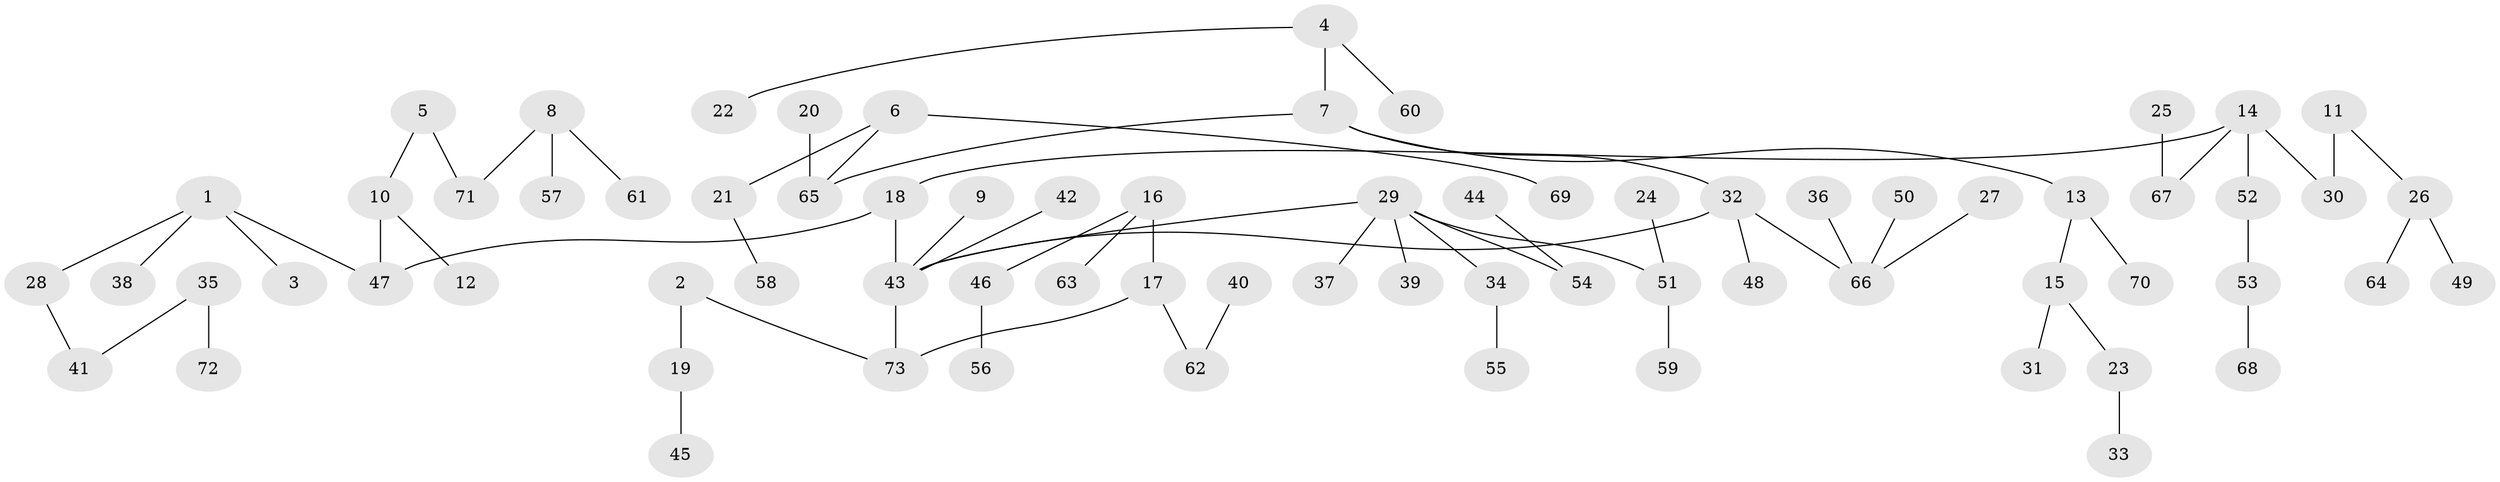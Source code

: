 // original degree distribution, {6: 0.006896551724137931, 7: 0.006896551724137931, 4: 0.06206896551724138, 1: 0.4827586206896552, 2: 0.25517241379310346, 5: 0.04827586206896552, 3: 0.13793103448275862}
// Generated by graph-tools (version 1.1) at 2025/02/03/09/25 03:02:17]
// undirected, 73 vertices, 72 edges
graph export_dot {
graph [start="1"]
  node [color=gray90,style=filled];
  1;
  2;
  3;
  4;
  5;
  6;
  7;
  8;
  9;
  10;
  11;
  12;
  13;
  14;
  15;
  16;
  17;
  18;
  19;
  20;
  21;
  22;
  23;
  24;
  25;
  26;
  27;
  28;
  29;
  30;
  31;
  32;
  33;
  34;
  35;
  36;
  37;
  38;
  39;
  40;
  41;
  42;
  43;
  44;
  45;
  46;
  47;
  48;
  49;
  50;
  51;
  52;
  53;
  54;
  55;
  56;
  57;
  58;
  59;
  60;
  61;
  62;
  63;
  64;
  65;
  66;
  67;
  68;
  69;
  70;
  71;
  72;
  73;
  1 -- 3 [weight=1.0];
  1 -- 28 [weight=1.0];
  1 -- 38 [weight=1.0];
  1 -- 47 [weight=1.0];
  2 -- 19 [weight=1.0];
  2 -- 73 [weight=1.0];
  4 -- 7 [weight=1.0];
  4 -- 22 [weight=1.0];
  4 -- 60 [weight=1.0];
  5 -- 10 [weight=1.0];
  5 -- 71 [weight=1.0];
  6 -- 21 [weight=1.0];
  6 -- 65 [weight=1.0];
  6 -- 69 [weight=1.0];
  7 -- 13 [weight=1.0];
  7 -- 32 [weight=1.0];
  7 -- 65 [weight=1.0];
  8 -- 57 [weight=1.0];
  8 -- 61 [weight=1.0];
  8 -- 71 [weight=1.0];
  9 -- 43 [weight=1.0];
  10 -- 12 [weight=1.0];
  10 -- 47 [weight=1.0];
  11 -- 26 [weight=1.0];
  11 -- 30 [weight=1.0];
  13 -- 15 [weight=1.0];
  13 -- 70 [weight=1.0];
  14 -- 18 [weight=1.0];
  14 -- 30 [weight=1.0];
  14 -- 52 [weight=1.0];
  14 -- 67 [weight=1.0];
  15 -- 23 [weight=1.0];
  15 -- 31 [weight=1.0];
  16 -- 17 [weight=1.0];
  16 -- 46 [weight=1.0];
  16 -- 63 [weight=1.0];
  17 -- 62 [weight=1.0];
  17 -- 73 [weight=1.0];
  18 -- 43 [weight=1.0];
  18 -- 47 [weight=1.0];
  19 -- 45 [weight=1.0];
  20 -- 65 [weight=1.0];
  21 -- 58 [weight=1.0];
  23 -- 33 [weight=1.0];
  24 -- 51 [weight=1.0];
  25 -- 67 [weight=1.0];
  26 -- 49 [weight=1.0];
  26 -- 64 [weight=1.0];
  27 -- 66 [weight=1.0];
  28 -- 41 [weight=1.0];
  29 -- 34 [weight=1.0];
  29 -- 37 [weight=1.0];
  29 -- 39 [weight=1.0];
  29 -- 43 [weight=1.0];
  29 -- 51 [weight=1.0];
  29 -- 54 [weight=1.0];
  32 -- 43 [weight=1.0];
  32 -- 48 [weight=1.0];
  32 -- 66 [weight=1.0];
  34 -- 55 [weight=1.0];
  35 -- 41 [weight=1.0];
  35 -- 72 [weight=1.0];
  36 -- 66 [weight=1.0];
  40 -- 62 [weight=1.0];
  42 -- 43 [weight=1.0];
  43 -- 73 [weight=1.0];
  44 -- 54 [weight=1.0];
  46 -- 56 [weight=1.0];
  50 -- 66 [weight=1.0];
  51 -- 59 [weight=1.0];
  52 -- 53 [weight=1.0];
  53 -- 68 [weight=1.0];
}
